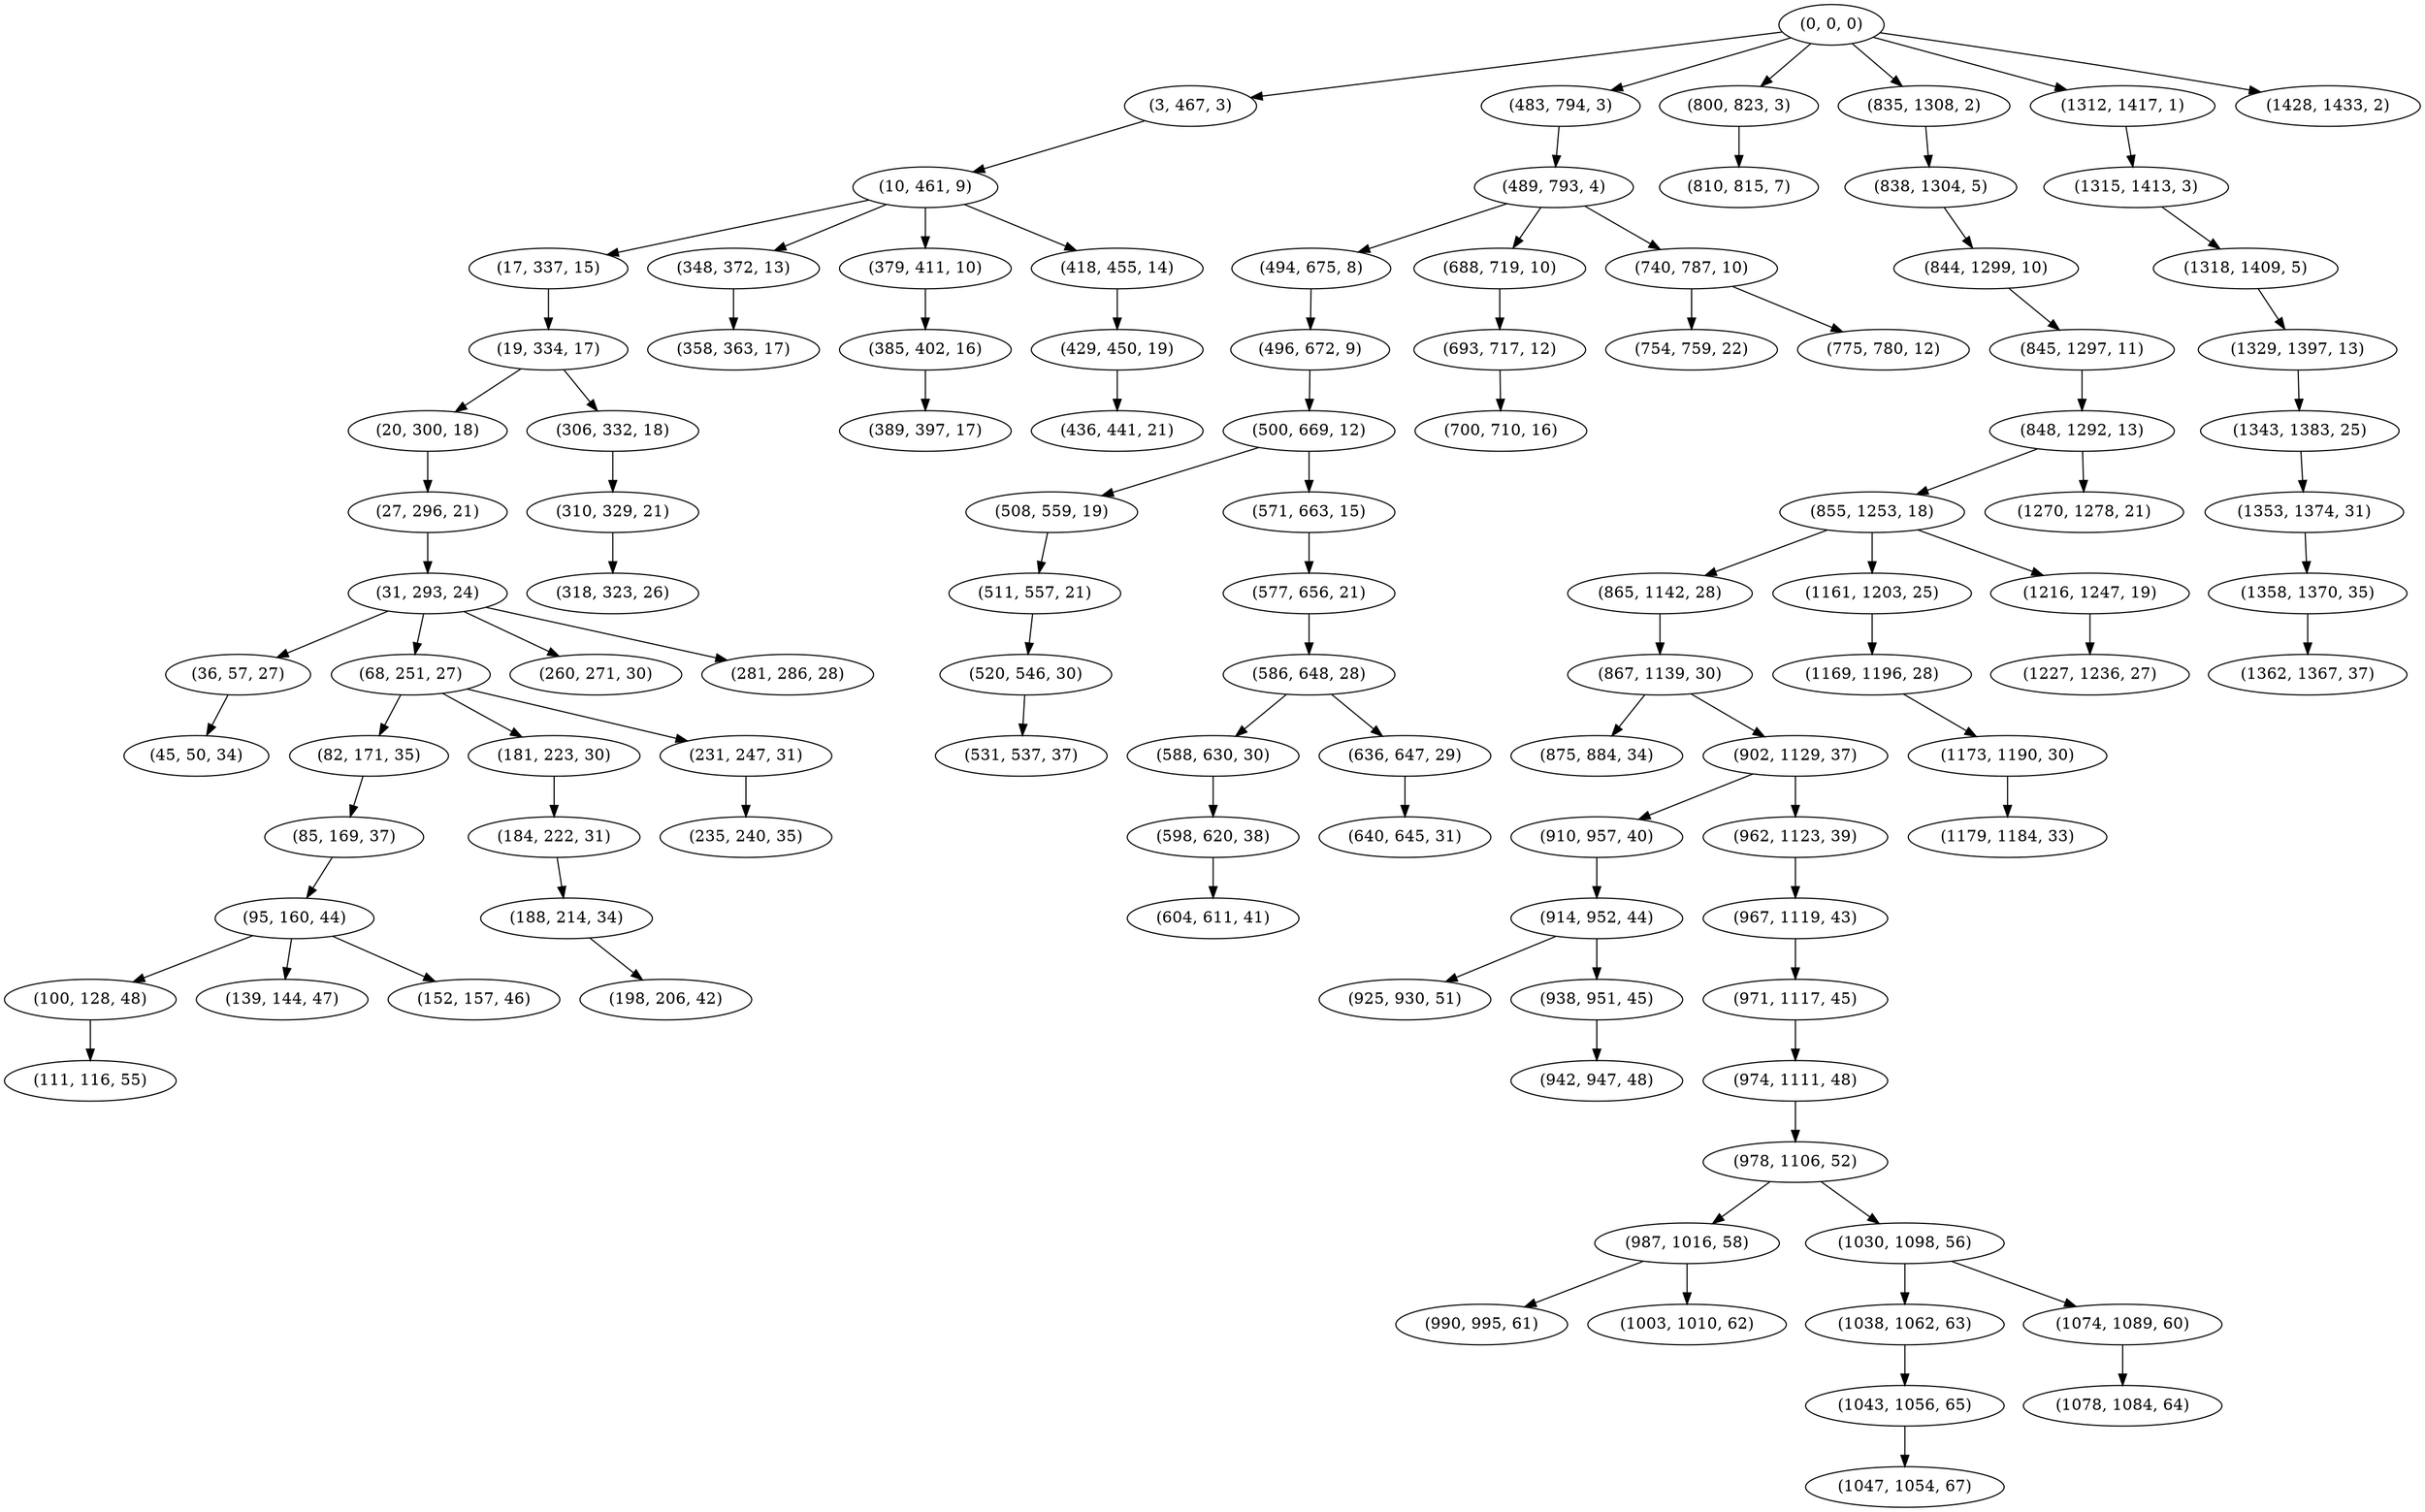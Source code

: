 digraph tree {
    "(0, 0, 0)";
    "(3, 467, 3)";
    "(10, 461, 9)";
    "(17, 337, 15)";
    "(19, 334, 17)";
    "(20, 300, 18)";
    "(27, 296, 21)";
    "(31, 293, 24)";
    "(36, 57, 27)";
    "(45, 50, 34)";
    "(68, 251, 27)";
    "(82, 171, 35)";
    "(85, 169, 37)";
    "(95, 160, 44)";
    "(100, 128, 48)";
    "(111, 116, 55)";
    "(139, 144, 47)";
    "(152, 157, 46)";
    "(181, 223, 30)";
    "(184, 222, 31)";
    "(188, 214, 34)";
    "(198, 206, 42)";
    "(231, 247, 31)";
    "(235, 240, 35)";
    "(260, 271, 30)";
    "(281, 286, 28)";
    "(306, 332, 18)";
    "(310, 329, 21)";
    "(318, 323, 26)";
    "(348, 372, 13)";
    "(358, 363, 17)";
    "(379, 411, 10)";
    "(385, 402, 16)";
    "(389, 397, 17)";
    "(418, 455, 14)";
    "(429, 450, 19)";
    "(436, 441, 21)";
    "(483, 794, 3)";
    "(489, 793, 4)";
    "(494, 675, 8)";
    "(496, 672, 9)";
    "(500, 669, 12)";
    "(508, 559, 19)";
    "(511, 557, 21)";
    "(520, 546, 30)";
    "(531, 537, 37)";
    "(571, 663, 15)";
    "(577, 656, 21)";
    "(586, 648, 28)";
    "(588, 630, 30)";
    "(598, 620, 38)";
    "(604, 611, 41)";
    "(636, 647, 29)";
    "(640, 645, 31)";
    "(688, 719, 10)";
    "(693, 717, 12)";
    "(700, 710, 16)";
    "(740, 787, 10)";
    "(754, 759, 22)";
    "(775, 780, 12)";
    "(800, 823, 3)";
    "(810, 815, 7)";
    "(835, 1308, 2)";
    "(838, 1304, 5)";
    "(844, 1299, 10)";
    "(845, 1297, 11)";
    "(848, 1292, 13)";
    "(855, 1253, 18)";
    "(865, 1142, 28)";
    "(867, 1139, 30)";
    "(875, 884, 34)";
    "(902, 1129, 37)";
    "(910, 957, 40)";
    "(914, 952, 44)";
    "(925, 930, 51)";
    "(938, 951, 45)";
    "(942, 947, 48)";
    "(962, 1123, 39)";
    "(967, 1119, 43)";
    "(971, 1117, 45)";
    "(974, 1111, 48)";
    "(978, 1106, 52)";
    "(987, 1016, 58)";
    "(990, 995, 61)";
    "(1003, 1010, 62)";
    "(1030, 1098, 56)";
    "(1038, 1062, 63)";
    "(1043, 1056, 65)";
    "(1047, 1054, 67)";
    "(1074, 1089, 60)";
    "(1078, 1084, 64)";
    "(1161, 1203, 25)";
    "(1169, 1196, 28)";
    "(1173, 1190, 30)";
    "(1179, 1184, 33)";
    "(1216, 1247, 19)";
    "(1227, 1236, 27)";
    "(1270, 1278, 21)";
    "(1312, 1417, 1)";
    "(1315, 1413, 3)";
    "(1318, 1409, 5)";
    "(1329, 1397, 13)";
    "(1343, 1383, 25)";
    "(1353, 1374, 31)";
    "(1358, 1370, 35)";
    "(1362, 1367, 37)";
    "(1428, 1433, 2)";
    "(0, 0, 0)" -> "(3, 467, 3)";
    "(0, 0, 0)" -> "(483, 794, 3)";
    "(0, 0, 0)" -> "(800, 823, 3)";
    "(0, 0, 0)" -> "(835, 1308, 2)";
    "(0, 0, 0)" -> "(1312, 1417, 1)";
    "(0, 0, 0)" -> "(1428, 1433, 2)";
    "(3, 467, 3)" -> "(10, 461, 9)";
    "(10, 461, 9)" -> "(17, 337, 15)";
    "(10, 461, 9)" -> "(348, 372, 13)";
    "(10, 461, 9)" -> "(379, 411, 10)";
    "(10, 461, 9)" -> "(418, 455, 14)";
    "(17, 337, 15)" -> "(19, 334, 17)";
    "(19, 334, 17)" -> "(20, 300, 18)";
    "(19, 334, 17)" -> "(306, 332, 18)";
    "(20, 300, 18)" -> "(27, 296, 21)";
    "(27, 296, 21)" -> "(31, 293, 24)";
    "(31, 293, 24)" -> "(36, 57, 27)";
    "(31, 293, 24)" -> "(68, 251, 27)";
    "(31, 293, 24)" -> "(260, 271, 30)";
    "(31, 293, 24)" -> "(281, 286, 28)";
    "(36, 57, 27)" -> "(45, 50, 34)";
    "(68, 251, 27)" -> "(82, 171, 35)";
    "(68, 251, 27)" -> "(181, 223, 30)";
    "(68, 251, 27)" -> "(231, 247, 31)";
    "(82, 171, 35)" -> "(85, 169, 37)";
    "(85, 169, 37)" -> "(95, 160, 44)";
    "(95, 160, 44)" -> "(100, 128, 48)";
    "(95, 160, 44)" -> "(139, 144, 47)";
    "(95, 160, 44)" -> "(152, 157, 46)";
    "(100, 128, 48)" -> "(111, 116, 55)";
    "(181, 223, 30)" -> "(184, 222, 31)";
    "(184, 222, 31)" -> "(188, 214, 34)";
    "(188, 214, 34)" -> "(198, 206, 42)";
    "(231, 247, 31)" -> "(235, 240, 35)";
    "(306, 332, 18)" -> "(310, 329, 21)";
    "(310, 329, 21)" -> "(318, 323, 26)";
    "(348, 372, 13)" -> "(358, 363, 17)";
    "(379, 411, 10)" -> "(385, 402, 16)";
    "(385, 402, 16)" -> "(389, 397, 17)";
    "(418, 455, 14)" -> "(429, 450, 19)";
    "(429, 450, 19)" -> "(436, 441, 21)";
    "(483, 794, 3)" -> "(489, 793, 4)";
    "(489, 793, 4)" -> "(494, 675, 8)";
    "(489, 793, 4)" -> "(688, 719, 10)";
    "(489, 793, 4)" -> "(740, 787, 10)";
    "(494, 675, 8)" -> "(496, 672, 9)";
    "(496, 672, 9)" -> "(500, 669, 12)";
    "(500, 669, 12)" -> "(508, 559, 19)";
    "(500, 669, 12)" -> "(571, 663, 15)";
    "(508, 559, 19)" -> "(511, 557, 21)";
    "(511, 557, 21)" -> "(520, 546, 30)";
    "(520, 546, 30)" -> "(531, 537, 37)";
    "(571, 663, 15)" -> "(577, 656, 21)";
    "(577, 656, 21)" -> "(586, 648, 28)";
    "(586, 648, 28)" -> "(588, 630, 30)";
    "(586, 648, 28)" -> "(636, 647, 29)";
    "(588, 630, 30)" -> "(598, 620, 38)";
    "(598, 620, 38)" -> "(604, 611, 41)";
    "(636, 647, 29)" -> "(640, 645, 31)";
    "(688, 719, 10)" -> "(693, 717, 12)";
    "(693, 717, 12)" -> "(700, 710, 16)";
    "(740, 787, 10)" -> "(754, 759, 22)";
    "(740, 787, 10)" -> "(775, 780, 12)";
    "(800, 823, 3)" -> "(810, 815, 7)";
    "(835, 1308, 2)" -> "(838, 1304, 5)";
    "(838, 1304, 5)" -> "(844, 1299, 10)";
    "(844, 1299, 10)" -> "(845, 1297, 11)";
    "(845, 1297, 11)" -> "(848, 1292, 13)";
    "(848, 1292, 13)" -> "(855, 1253, 18)";
    "(848, 1292, 13)" -> "(1270, 1278, 21)";
    "(855, 1253, 18)" -> "(865, 1142, 28)";
    "(855, 1253, 18)" -> "(1161, 1203, 25)";
    "(855, 1253, 18)" -> "(1216, 1247, 19)";
    "(865, 1142, 28)" -> "(867, 1139, 30)";
    "(867, 1139, 30)" -> "(875, 884, 34)";
    "(867, 1139, 30)" -> "(902, 1129, 37)";
    "(902, 1129, 37)" -> "(910, 957, 40)";
    "(902, 1129, 37)" -> "(962, 1123, 39)";
    "(910, 957, 40)" -> "(914, 952, 44)";
    "(914, 952, 44)" -> "(925, 930, 51)";
    "(914, 952, 44)" -> "(938, 951, 45)";
    "(938, 951, 45)" -> "(942, 947, 48)";
    "(962, 1123, 39)" -> "(967, 1119, 43)";
    "(967, 1119, 43)" -> "(971, 1117, 45)";
    "(971, 1117, 45)" -> "(974, 1111, 48)";
    "(974, 1111, 48)" -> "(978, 1106, 52)";
    "(978, 1106, 52)" -> "(987, 1016, 58)";
    "(978, 1106, 52)" -> "(1030, 1098, 56)";
    "(987, 1016, 58)" -> "(990, 995, 61)";
    "(987, 1016, 58)" -> "(1003, 1010, 62)";
    "(1030, 1098, 56)" -> "(1038, 1062, 63)";
    "(1030, 1098, 56)" -> "(1074, 1089, 60)";
    "(1038, 1062, 63)" -> "(1043, 1056, 65)";
    "(1043, 1056, 65)" -> "(1047, 1054, 67)";
    "(1074, 1089, 60)" -> "(1078, 1084, 64)";
    "(1161, 1203, 25)" -> "(1169, 1196, 28)";
    "(1169, 1196, 28)" -> "(1173, 1190, 30)";
    "(1173, 1190, 30)" -> "(1179, 1184, 33)";
    "(1216, 1247, 19)" -> "(1227, 1236, 27)";
    "(1312, 1417, 1)" -> "(1315, 1413, 3)";
    "(1315, 1413, 3)" -> "(1318, 1409, 5)";
    "(1318, 1409, 5)" -> "(1329, 1397, 13)";
    "(1329, 1397, 13)" -> "(1343, 1383, 25)";
    "(1343, 1383, 25)" -> "(1353, 1374, 31)";
    "(1353, 1374, 31)" -> "(1358, 1370, 35)";
    "(1358, 1370, 35)" -> "(1362, 1367, 37)";
}
